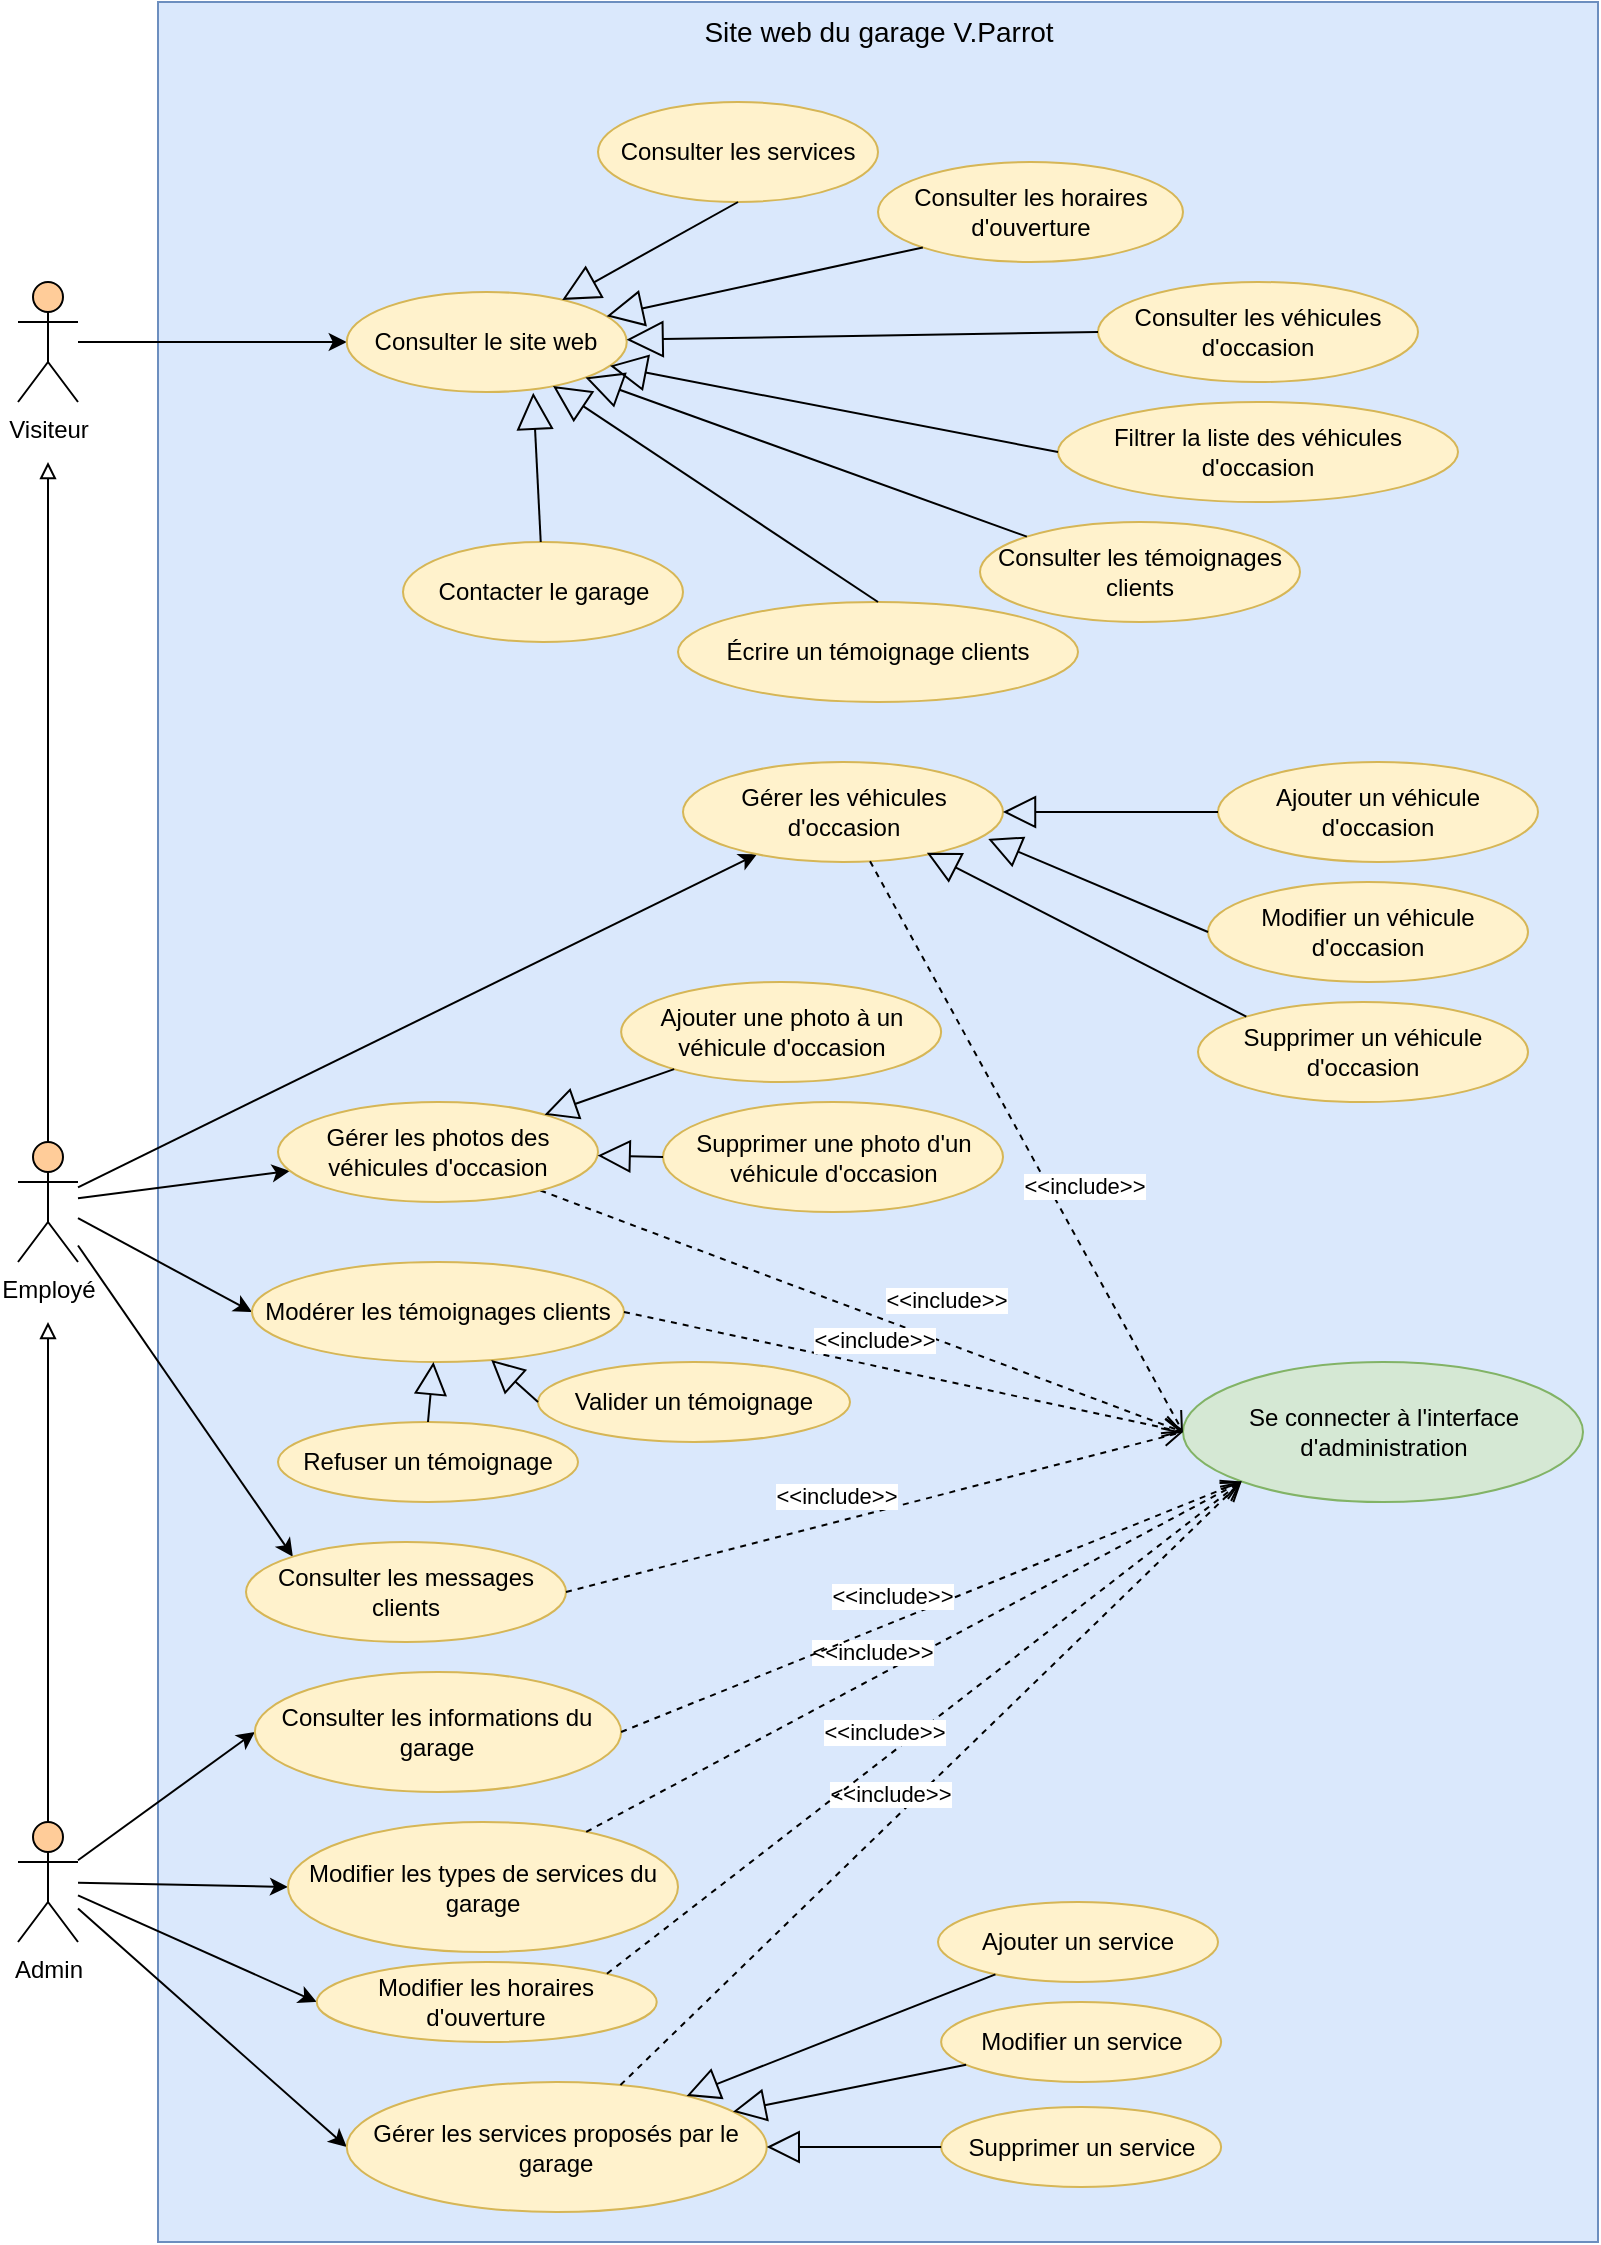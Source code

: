 <mxfile version="21.7.5" type="device">
  <diagram name="Page-1" id="h5iBWaYtBdIzpQoZOTI2">
    <mxGraphModel dx="993" dy="704" grid="1" gridSize="10" guides="1" tooltips="1" connect="1" arrows="1" fold="1" page="1" pageScale="1" pageWidth="827" pageHeight="1169" math="0" shadow="0">
      <root>
        <mxCell id="0" />
        <mxCell id="1" parent="0" />
        <mxCell id="wkDEfTS1j_juvGfnHHMa-12" value="" style="rounded=0;whiteSpace=wrap;html=1;fillColor=#dae8fc;strokeColor=#6c8ebf;verticalAlign=bottom;" vertex="1" parent="1">
          <mxGeometry x="90" y="10" width="720" height="1120" as="geometry" />
        </mxCell>
        <mxCell id="wkDEfTS1j_juvGfnHHMa-36" style="edgeStyle=orthogonalEdgeStyle;rounded=0;orthogonalLoop=1;jettySize=auto;html=1;endArrow=block;endFill=0;" edge="1" parent="1" source="wkDEfTS1j_juvGfnHHMa-1">
          <mxGeometry relative="1" as="geometry">
            <mxPoint x="35" y="670" as="targetPoint" />
          </mxGeometry>
        </mxCell>
        <mxCell id="wkDEfTS1j_juvGfnHHMa-52" style="rounded=0;orthogonalLoop=1;jettySize=auto;html=1;entryX=0;entryY=0.5;entryDx=0;entryDy=0;" edge="1" parent="1" source="wkDEfTS1j_juvGfnHHMa-1" target="wkDEfTS1j_juvGfnHHMa-19">
          <mxGeometry relative="1" as="geometry" />
        </mxCell>
        <mxCell id="wkDEfTS1j_juvGfnHHMa-98" style="rounded=0;orthogonalLoop=1;jettySize=auto;html=1;entryX=0;entryY=0.5;entryDx=0;entryDy=0;" edge="1" parent="1" source="wkDEfTS1j_juvGfnHHMa-1" target="wkDEfTS1j_juvGfnHHMa-80">
          <mxGeometry relative="1" as="geometry" />
        </mxCell>
        <mxCell id="wkDEfTS1j_juvGfnHHMa-99" style="rounded=0;orthogonalLoop=1;jettySize=auto;html=1;entryX=0;entryY=0.5;entryDx=0;entryDy=0;" edge="1" parent="1" source="wkDEfTS1j_juvGfnHHMa-1" target="wkDEfTS1j_juvGfnHHMa-75">
          <mxGeometry relative="1" as="geometry" />
        </mxCell>
        <mxCell id="wkDEfTS1j_juvGfnHHMa-100" style="rounded=0;orthogonalLoop=1;jettySize=auto;html=1;entryX=0;entryY=0.5;entryDx=0;entryDy=0;" edge="1" parent="1" source="wkDEfTS1j_juvGfnHHMa-1" target="wkDEfTS1j_juvGfnHHMa-74">
          <mxGeometry relative="1" as="geometry" />
        </mxCell>
        <mxCell id="wkDEfTS1j_juvGfnHHMa-1" value="Admin&lt;br&gt;" style="shape=umlActor;verticalLabelPosition=bottom;verticalAlign=top;html=1;outlineConnect=0;fillColor=#FFCC99;" vertex="1" parent="1">
          <mxGeometry x="20" y="920" width="30" height="60" as="geometry" />
        </mxCell>
        <mxCell id="wkDEfTS1j_juvGfnHHMa-37" style="edgeStyle=orthogonalEdgeStyle;rounded=0;orthogonalLoop=1;jettySize=auto;html=1;endArrow=block;endFill=0;" edge="1" parent="1" source="wkDEfTS1j_juvGfnHHMa-5">
          <mxGeometry relative="1" as="geometry">
            <mxPoint x="35" y="240" as="targetPoint" />
          </mxGeometry>
        </mxCell>
        <mxCell id="wkDEfTS1j_juvGfnHHMa-58" style="rounded=0;orthogonalLoop=1;jettySize=auto;html=1;entryX=0;entryY=0.5;entryDx=0;entryDy=0;" edge="1" parent="1" source="wkDEfTS1j_juvGfnHHMa-5" target="wkDEfTS1j_juvGfnHHMa-31">
          <mxGeometry relative="1" as="geometry" />
        </mxCell>
        <mxCell id="wkDEfTS1j_juvGfnHHMa-59" style="rounded=0;orthogonalLoop=1;jettySize=auto;html=1;entryX=0;entryY=0;entryDx=0;entryDy=0;" edge="1" parent="1" source="wkDEfTS1j_juvGfnHHMa-5" target="wkDEfTS1j_juvGfnHHMa-35">
          <mxGeometry relative="1" as="geometry" />
        </mxCell>
        <mxCell id="wkDEfTS1j_juvGfnHHMa-91" style="rounded=0;orthogonalLoop=1;jettySize=auto;html=1;" edge="1" parent="1" source="wkDEfTS1j_juvGfnHHMa-5" target="wkDEfTS1j_juvGfnHHMa-76">
          <mxGeometry relative="1" as="geometry" />
        </mxCell>
        <mxCell id="wkDEfTS1j_juvGfnHHMa-92" style="rounded=0;orthogonalLoop=1;jettySize=auto;html=1;" edge="1" parent="1" source="wkDEfTS1j_juvGfnHHMa-5" target="wkDEfTS1j_juvGfnHHMa-77">
          <mxGeometry relative="1" as="geometry" />
        </mxCell>
        <mxCell id="wkDEfTS1j_juvGfnHHMa-5" value="Employé" style="shape=umlActor;verticalLabelPosition=bottom;verticalAlign=top;html=1;outlineConnect=0;fillColor=#FFCC99;" vertex="1" parent="1">
          <mxGeometry x="20" y="580" width="30" height="60" as="geometry" />
        </mxCell>
        <mxCell id="wkDEfTS1j_juvGfnHHMa-60" style="rounded=0;orthogonalLoop=1;jettySize=auto;html=1;entryX=0;entryY=0.5;entryDx=0;entryDy=0;" edge="1" parent="1" source="wkDEfTS1j_juvGfnHHMa-6" target="wkDEfTS1j_juvGfnHHMa-30">
          <mxGeometry relative="1" as="geometry" />
        </mxCell>
        <mxCell id="wkDEfTS1j_juvGfnHHMa-6" value="Visiteur" style="shape=umlActor;verticalLabelPosition=bottom;verticalAlign=top;html=1;outlineConnect=0;fillColor=#FFCC99;" vertex="1" parent="1">
          <mxGeometry x="20" y="150" width="30" height="60" as="geometry" />
        </mxCell>
        <mxCell id="wkDEfTS1j_juvGfnHHMa-13" value="Site web du garage V.Parrot" style="text;html=1;strokeColor=none;fillColor=none;align=center;verticalAlign=middle;whiteSpace=wrap;rounded=0;fontSize=14;" vertex="1" parent="1">
          <mxGeometry x="352.5" y="10" width="195" height="30" as="geometry" />
        </mxCell>
        <mxCell id="wkDEfTS1j_juvGfnHHMa-14" value="Se connecter à l&#39;interface d&#39;administration" style="ellipse;whiteSpace=wrap;html=1;fillColor=#d5e8d4;strokeColor=#82b366;" vertex="1" parent="1">
          <mxGeometry x="602.5" y="690" width="200" height="70" as="geometry" />
        </mxCell>
        <mxCell id="wkDEfTS1j_juvGfnHHMa-15" value="Ajouter un service" style="ellipse;whiteSpace=wrap;html=1;fillColor=#fff2cc;strokeColor=#d6b656;" vertex="1" parent="1">
          <mxGeometry x="480" y="960" width="140" height="40" as="geometry" />
        </mxCell>
        <mxCell id="wkDEfTS1j_juvGfnHHMa-16" value="Modifier un service" style="ellipse;whiteSpace=wrap;html=1;fillColor=#fff2cc;strokeColor=#d6b656;" vertex="1" parent="1">
          <mxGeometry x="481.57" y="1010" width="140" height="40" as="geometry" />
        </mxCell>
        <mxCell id="wkDEfTS1j_juvGfnHHMa-17" value="Supprimer un service" style="ellipse;whiteSpace=wrap;html=1;fillColor=#fff2cc;strokeColor=#d6b656;" vertex="1" parent="1">
          <mxGeometry x="481.57" y="1062.5" width="140" height="40" as="geometry" />
        </mxCell>
        <mxCell id="wkDEfTS1j_juvGfnHHMa-18" value="Consulter les services" style="ellipse;whiteSpace=wrap;html=1;fillColor=#fff2cc;strokeColor=#d6b656;" vertex="1" parent="1">
          <mxGeometry x="310" y="60" width="140" height="50" as="geometry" />
        </mxCell>
        <mxCell id="wkDEfTS1j_juvGfnHHMa-19" value="Modifier les horaires d&#39;ouverture" style="ellipse;whiteSpace=wrap;html=1;fillColor=#fff2cc;strokeColor=#d6b656;" vertex="1" parent="1">
          <mxGeometry x="169.37" y="990" width="170" height="40" as="geometry" />
        </mxCell>
        <mxCell id="wkDEfTS1j_juvGfnHHMa-20" value="Consulter les véhicules d&#39;occasion" style="ellipse;whiteSpace=wrap;html=1;fillColor=#fff2cc;strokeColor=#d6b656;" vertex="1" parent="1">
          <mxGeometry x="560" y="150" width="160" height="50" as="geometry" />
        </mxCell>
        <mxCell id="wkDEfTS1j_juvGfnHHMa-21" value="Consulter les horaires d&#39;ouverture" style="ellipse;whiteSpace=wrap;html=1;fillColor=#fff2cc;strokeColor=#d6b656;" vertex="1" parent="1">
          <mxGeometry x="450" y="90" width="152.5" height="50" as="geometry" />
        </mxCell>
        <mxCell id="wkDEfTS1j_juvGfnHHMa-22" value="Ajouter un véhicule d&#39;occasion" style="ellipse;whiteSpace=wrap;html=1;fillColor=#fff2cc;strokeColor=#d6b656;" vertex="1" parent="1">
          <mxGeometry x="620" y="390" width="160" height="50" as="geometry" />
        </mxCell>
        <mxCell id="wkDEfTS1j_juvGfnHHMa-23" value="Modifier un véhicule d&#39;occasion" style="ellipse;whiteSpace=wrap;html=1;fillColor=#fff2cc;strokeColor=#d6b656;" vertex="1" parent="1">
          <mxGeometry x="615" y="450" width="160" height="50" as="geometry" />
        </mxCell>
        <mxCell id="wkDEfTS1j_juvGfnHHMa-24" value="Supprimer un véhicule d&#39;occasion" style="ellipse;whiteSpace=wrap;html=1;fillColor=#fff2cc;strokeColor=#d6b656;" vertex="1" parent="1">
          <mxGeometry x="610" y="510" width="165" height="50" as="geometry" />
        </mxCell>
        <mxCell id="wkDEfTS1j_juvGfnHHMa-25" value="Filtrer la liste des véhicules d&#39;occasion" style="ellipse;whiteSpace=wrap;html=1;fillColor=#fff2cc;strokeColor=#d6b656;" vertex="1" parent="1">
          <mxGeometry x="540" y="210" width="200" height="50" as="geometry" />
        </mxCell>
        <mxCell id="wkDEfTS1j_juvGfnHHMa-27" value="Contacter le garage" style="ellipse;whiteSpace=wrap;html=1;fillColor=#fff2cc;strokeColor=#d6b656;" vertex="1" parent="1">
          <mxGeometry x="212.5" y="280" width="140" height="50" as="geometry" />
        </mxCell>
        <mxCell id="wkDEfTS1j_juvGfnHHMa-28" value="Écrire un témoignage clients" style="ellipse;whiteSpace=wrap;html=1;fillColor=#fff2cc;strokeColor=#d6b656;" vertex="1" parent="1">
          <mxGeometry x="350" y="310" width="200" height="50" as="geometry" />
        </mxCell>
        <mxCell id="wkDEfTS1j_juvGfnHHMa-30" value="Consulter le site web" style="ellipse;whiteSpace=wrap;html=1;fillColor=#fff2cc;strokeColor=#d6b656;" vertex="1" parent="1">
          <mxGeometry x="184.37" y="155" width="140" height="50" as="geometry" />
        </mxCell>
        <mxCell id="wkDEfTS1j_juvGfnHHMa-31" value="Modérer les témoignages clients" style="ellipse;whiteSpace=wrap;html=1;fillColor=#fff2cc;strokeColor=#d6b656;" vertex="1" parent="1">
          <mxGeometry x="137" y="640" width="186" height="50" as="geometry" />
        </mxCell>
        <mxCell id="wkDEfTS1j_juvGfnHHMa-33" value="Ajouter une photo à un véhicule d&#39;occasion" style="ellipse;whiteSpace=wrap;html=1;fillColor=#fff2cc;strokeColor=#d6b656;" vertex="1" parent="1">
          <mxGeometry x="321.57" y="500" width="160" height="50" as="geometry" />
        </mxCell>
        <mxCell id="wkDEfTS1j_juvGfnHHMa-34" value="Supprimer une photo d&#39;un véhicule d&#39;occasion" style="ellipse;whiteSpace=wrap;html=1;fillColor=#fff2cc;strokeColor=#d6b656;" vertex="1" parent="1">
          <mxGeometry x="342.5" y="560" width="170" height="55" as="geometry" />
        </mxCell>
        <mxCell id="wkDEfTS1j_juvGfnHHMa-35" value="Consulter les messages clients" style="ellipse;whiteSpace=wrap;html=1;fillColor=#fff2cc;strokeColor=#d6b656;" vertex="1" parent="1">
          <mxGeometry x="134" y="780" width="160" height="50" as="geometry" />
        </mxCell>
        <mxCell id="wkDEfTS1j_juvGfnHHMa-40" style="edgeStyle=orthogonalEdgeStyle;rounded=0;orthogonalLoop=1;jettySize=auto;html=1;exitX=0.5;exitY=1;exitDx=0;exitDy=0;" edge="1" parent="1" source="wkDEfTS1j_juvGfnHHMa-25" target="wkDEfTS1j_juvGfnHHMa-25">
          <mxGeometry relative="1" as="geometry" />
        </mxCell>
        <mxCell id="wkDEfTS1j_juvGfnHHMa-46" value="Consulter les témoignages clients" style="ellipse;whiteSpace=wrap;html=1;fillColor=#fff2cc;strokeColor=#d6b656;" vertex="1" parent="1">
          <mxGeometry x="501" y="270" width="160" height="50" as="geometry" />
        </mxCell>
        <mxCell id="wkDEfTS1j_juvGfnHHMa-73" value="&amp;lt;&amp;lt;include&amp;gt;&amp;gt;" style="html=1;verticalAlign=bottom;endArrow=open;dashed=1;endSize=8;curved=0;rounded=0;entryX=0;entryY=0.5;entryDx=0;entryDy=0;" edge="1" parent="1" source="wkDEfTS1j_juvGfnHHMa-77" target="wkDEfTS1j_juvGfnHHMa-14">
          <mxGeometry x="0.239" y="12" relative="1" as="geometry">
            <mxPoint x="512" y="625" as="sourcePoint" />
            <mxPoint x="590" y="725" as="targetPoint" />
            <mxPoint as="offset" />
          </mxGeometry>
        </mxCell>
        <mxCell id="wkDEfTS1j_juvGfnHHMa-74" value="Consulter les informations du garage" style="ellipse;whiteSpace=wrap;html=1;fillColor=#fff2cc;strokeColor=#d6b656;" vertex="1" parent="1">
          <mxGeometry x="138.44" y="845" width="183.13" height="60" as="geometry" />
        </mxCell>
        <mxCell id="wkDEfTS1j_juvGfnHHMa-75" value="Modifier les types de services du garage" style="ellipse;whiteSpace=wrap;html=1;fillColor=#fff2cc;strokeColor=#d6b656;" vertex="1" parent="1">
          <mxGeometry x="155" y="920" width="195" height="65" as="geometry" />
        </mxCell>
        <mxCell id="wkDEfTS1j_juvGfnHHMa-76" value="Gérer les véhicules d&#39;occasion" style="ellipse;whiteSpace=wrap;html=1;fillColor=#fff2cc;strokeColor=#d6b656;" vertex="1" parent="1">
          <mxGeometry x="352.5" y="390" width="160" height="50" as="geometry" />
        </mxCell>
        <mxCell id="wkDEfTS1j_juvGfnHHMa-77" value="Gérer les photos des véhicules d&#39;occasion" style="ellipse;whiteSpace=wrap;html=1;fillColor=#fff2cc;strokeColor=#d6b656;" vertex="1" parent="1">
          <mxGeometry x="150" y="560" width="160" height="50" as="geometry" />
        </mxCell>
        <mxCell id="wkDEfTS1j_juvGfnHHMa-78" value="Valider un témoignage" style="ellipse;whiteSpace=wrap;html=1;fillColor=#fff2cc;strokeColor=#d6b656;" vertex="1" parent="1">
          <mxGeometry x="280" y="690" width="156" height="40" as="geometry" />
        </mxCell>
        <mxCell id="wkDEfTS1j_juvGfnHHMa-79" value="Refuser un témoignage" style="ellipse;whiteSpace=wrap;html=1;fillColor=#fff2cc;strokeColor=#d6b656;" vertex="1" parent="1">
          <mxGeometry x="150" y="720" width="150" height="40" as="geometry" />
        </mxCell>
        <mxCell id="wkDEfTS1j_juvGfnHHMa-80" value="Gérer les services proposés par le garage" style="ellipse;whiteSpace=wrap;html=1;fillColor=#fff2cc;strokeColor=#d6b656;" vertex="1" parent="1">
          <mxGeometry x="184.37" y="1050" width="210" height="65" as="geometry" />
        </mxCell>
        <mxCell id="wkDEfTS1j_juvGfnHHMa-81" value="" style="endArrow=block;endSize=16;endFill=0;html=1;rounded=0;exitX=0.5;exitY=1;exitDx=0;exitDy=0;" edge="1" parent="1" source="wkDEfTS1j_juvGfnHHMa-18" target="wkDEfTS1j_juvGfnHHMa-30">
          <mxGeometry x="0.393" y="21" width="160" relative="1" as="geometry">
            <mxPoint x="430" y="220" as="sourcePoint" />
            <mxPoint x="590" y="220" as="targetPoint" />
            <mxPoint as="offset" />
          </mxGeometry>
        </mxCell>
        <mxCell id="wkDEfTS1j_juvGfnHHMa-82" value="" style="endArrow=block;endSize=16;endFill=0;html=1;rounded=0;exitX=0;exitY=1;exitDx=0;exitDy=0;" edge="1" parent="1" source="wkDEfTS1j_juvGfnHHMa-21" target="wkDEfTS1j_juvGfnHHMa-30">
          <mxGeometry x="0.393" y="21" width="160" relative="1" as="geometry">
            <mxPoint x="410" y="140" as="sourcePoint" />
            <mxPoint x="395" y="205" as="targetPoint" />
            <mxPoint as="offset" />
          </mxGeometry>
        </mxCell>
        <mxCell id="wkDEfTS1j_juvGfnHHMa-83" value="" style="endArrow=block;endSize=16;endFill=0;html=1;rounded=0;exitX=0;exitY=0.5;exitDx=0;exitDy=0;" edge="1" parent="1" source="wkDEfTS1j_juvGfnHHMa-20" target="wkDEfTS1j_juvGfnHHMa-30">
          <mxGeometry x="0.393" y="21" width="160" relative="1" as="geometry">
            <mxPoint x="420" y="150" as="sourcePoint" />
            <mxPoint x="380" y="200" as="targetPoint" />
            <mxPoint as="offset" />
          </mxGeometry>
        </mxCell>
        <mxCell id="wkDEfTS1j_juvGfnHHMa-84" value="" style="endArrow=block;endSize=16;endFill=0;html=1;rounded=0;exitX=0;exitY=0.5;exitDx=0;exitDy=0;" edge="1" parent="1" source="wkDEfTS1j_juvGfnHHMa-25" target="wkDEfTS1j_juvGfnHHMa-30">
          <mxGeometry x="0.393" y="21" width="160" relative="1" as="geometry">
            <mxPoint x="580" y="195" as="sourcePoint" />
            <mxPoint x="390" y="210" as="targetPoint" />
            <mxPoint as="offset" />
          </mxGeometry>
        </mxCell>
        <mxCell id="wkDEfTS1j_juvGfnHHMa-85" value="" style="endArrow=block;endSize=16;endFill=0;html=1;rounded=0;exitX=0;exitY=0;exitDx=0;exitDy=0;" edge="1" parent="1" source="wkDEfTS1j_juvGfnHHMa-46" target="wkDEfTS1j_juvGfnHHMa-30">
          <mxGeometry x="0.393" y="21" width="160" relative="1" as="geometry">
            <mxPoint x="560" y="255" as="sourcePoint" />
            <mxPoint x="385" y="218" as="targetPoint" />
            <mxPoint as="offset" />
          </mxGeometry>
        </mxCell>
        <mxCell id="wkDEfTS1j_juvGfnHHMa-86" value="" style="endArrow=block;endSize=16;endFill=0;html=1;rounded=0;exitX=0.5;exitY=0;exitDx=0;exitDy=0;" edge="1" parent="1" source="wkDEfTS1j_juvGfnHHMa-28" target="wkDEfTS1j_juvGfnHHMa-30">
          <mxGeometry x="0.393" y="21" width="160" relative="1" as="geometry">
            <mxPoint x="534" y="297" as="sourcePoint" />
            <mxPoint x="369" y="224" as="targetPoint" />
            <mxPoint as="offset" />
          </mxGeometry>
        </mxCell>
        <mxCell id="wkDEfTS1j_juvGfnHHMa-87" value="" style="endArrow=block;endSize=16;endFill=0;html=1;rounded=0;entryX=0.666;entryY=1.007;entryDx=0;entryDy=0;entryPerimeter=0;" edge="1" parent="1" source="wkDEfTS1j_juvGfnHHMa-27" target="wkDEfTS1j_juvGfnHHMa-30">
          <mxGeometry x="0.393" y="21" width="160" relative="1" as="geometry">
            <mxPoint x="440" y="330" as="sourcePoint" />
            <mxPoint x="347" y="229" as="targetPoint" />
            <mxPoint as="offset" />
          </mxGeometry>
        </mxCell>
        <mxCell id="wkDEfTS1j_juvGfnHHMa-88" value="" style="endArrow=block;endSize=14;endFill=0;html=1;rounded=0;exitX=0;exitY=0.5;exitDx=0;exitDy=0;" edge="1" parent="1" source="wkDEfTS1j_juvGfnHHMa-22" target="wkDEfTS1j_juvGfnHHMa-76">
          <mxGeometry x="0.393" y="21" width="160" relative="1" as="geometry">
            <mxPoint x="297" y="445" as="sourcePoint" />
            <mxPoint x="280" y="370" as="targetPoint" />
            <mxPoint as="offset" />
          </mxGeometry>
        </mxCell>
        <mxCell id="wkDEfTS1j_juvGfnHHMa-89" value="" style="endArrow=block;endSize=14;endFill=0;html=1;rounded=0;exitX=0;exitY=0;exitDx=0;exitDy=0;entryX=0.762;entryY=0.907;entryDx=0;entryDy=0;entryPerimeter=0;" edge="1" parent="1" source="wkDEfTS1j_juvGfnHHMa-24" target="wkDEfTS1j_juvGfnHHMa-76">
          <mxGeometry x="0.393" y="21" width="160" relative="1" as="geometry">
            <mxPoint x="320" y="445" as="sourcePoint" />
            <mxPoint x="510" y="415" as="targetPoint" />
            <mxPoint as="offset" />
          </mxGeometry>
        </mxCell>
        <mxCell id="wkDEfTS1j_juvGfnHHMa-90" value="" style="endArrow=block;endSize=14;endFill=0;html=1;rounded=0;exitX=0;exitY=0.5;exitDx=0;exitDy=0;entryX=0.954;entryY=0.77;entryDx=0;entryDy=0;entryPerimeter=0;" edge="1" parent="1" source="wkDEfTS1j_juvGfnHHMa-23" target="wkDEfTS1j_juvGfnHHMa-76">
          <mxGeometry x="0.393" y="21" width="160" relative="1" as="geometry">
            <mxPoint x="330" y="455" as="sourcePoint" />
            <mxPoint x="281" y="492" as="targetPoint" />
            <mxPoint as="offset" />
          </mxGeometry>
        </mxCell>
        <mxCell id="wkDEfTS1j_juvGfnHHMa-93" value="" style="endArrow=block;endSize=14;endFill=0;html=1;rounded=0;exitX=0;exitY=0.5;exitDx=0;exitDy=0;" edge="1" parent="1" source="wkDEfTS1j_juvGfnHHMa-34" target="wkDEfTS1j_juvGfnHHMa-77">
          <mxGeometry x="0.393" y="21" width="160" relative="1" as="geometry">
            <mxPoint x="409" y="537" as="sourcePoint" />
            <mxPoint x="309" y="518" as="targetPoint" />
            <mxPoint as="offset" />
          </mxGeometry>
        </mxCell>
        <mxCell id="wkDEfTS1j_juvGfnHHMa-94" value="" style="endArrow=block;endSize=14;endFill=0;html=1;rounded=0;" edge="1" parent="1" source="wkDEfTS1j_juvGfnHHMa-33" target="wkDEfTS1j_juvGfnHHMa-77">
          <mxGeometry x="0.393" y="21" width="160" relative="1" as="geometry">
            <mxPoint x="419" y="547" as="sourcePoint" />
            <mxPoint x="319" y="528" as="targetPoint" />
            <mxPoint as="offset" />
          </mxGeometry>
        </mxCell>
        <mxCell id="wkDEfTS1j_juvGfnHHMa-95" value="" style="endArrow=block;endSize=14;endFill=0;html=1;rounded=0;exitX=0;exitY=0.5;exitDx=0;exitDy=0;" edge="1" parent="1" source="wkDEfTS1j_juvGfnHHMa-78" target="wkDEfTS1j_juvGfnHHMa-31">
          <mxGeometry x="0.393" y="21" width="160" relative="1" as="geometry">
            <mxPoint x="350" y="678" as="sourcePoint" />
            <mxPoint x="274" y="641" as="targetPoint" />
            <mxPoint as="offset" />
          </mxGeometry>
        </mxCell>
        <mxCell id="wkDEfTS1j_juvGfnHHMa-96" value="" style="endArrow=block;endSize=14;endFill=0;html=1;rounded=0;exitX=0.5;exitY=0;exitDx=0;exitDy=0;" edge="1" parent="1" source="wkDEfTS1j_juvGfnHHMa-79" target="wkDEfTS1j_juvGfnHHMa-31">
          <mxGeometry x="0.393" y="21" width="160" relative="1" as="geometry">
            <mxPoint x="525" y="776" as="sourcePoint" />
            <mxPoint x="474" y="767" as="targetPoint" />
            <mxPoint as="offset" />
          </mxGeometry>
        </mxCell>
        <mxCell id="wkDEfTS1j_juvGfnHHMa-101" value="" style="endArrow=block;endSize=14;endFill=0;html=1;rounded=0;" edge="1" parent="1" source="wkDEfTS1j_juvGfnHHMa-16" target="wkDEfTS1j_juvGfnHHMa-80">
          <mxGeometry x="0.393" y="21" width="160" relative="1" as="geometry">
            <mxPoint x="441" y="899" as="sourcePoint" />
            <mxPoint x="375" y="866" as="targetPoint" />
            <mxPoint as="offset" />
          </mxGeometry>
        </mxCell>
        <mxCell id="wkDEfTS1j_juvGfnHHMa-102" value="" style="endArrow=block;endSize=14;endFill=0;html=1;rounded=0;" edge="1" parent="1" source="wkDEfTS1j_juvGfnHHMa-17" target="wkDEfTS1j_juvGfnHHMa-80">
          <mxGeometry x="0.393" y="21" width="160" relative="1" as="geometry">
            <mxPoint x="513" y="820" as="sourcePoint" />
            <mxPoint x="447" y="787" as="targetPoint" />
            <mxPoint as="offset" />
          </mxGeometry>
        </mxCell>
        <mxCell id="wkDEfTS1j_juvGfnHHMa-103" value="" style="endArrow=block;endSize=14;endFill=0;html=1;rounded=0;" edge="1" parent="1" source="wkDEfTS1j_juvGfnHHMa-15" target="wkDEfTS1j_juvGfnHHMa-80">
          <mxGeometry x="0.393" y="21" width="160" relative="1" as="geometry">
            <mxPoint x="523" y="830" as="sourcePoint" />
            <mxPoint x="457" y="797" as="targetPoint" />
            <mxPoint as="offset" />
          </mxGeometry>
        </mxCell>
        <mxCell id="wkDEfTS1j_juvGfnHHMa-104" value="&amp;lt;&amp;lt;include&amp;gt;&amp;gt;" style="html=1;verticalAlign=bottom;endArrow=open;dashed=1;endSize=8;curved=0;rounded=0;exitX=1;exitY=0.5;exitDx=0;exitDy=0;entryX=0;entryY=0.5;entryDx=0;entryDy=0;" edge="1" parent="1" source="wkDEfTS1j_juvGfnHHMa-31" target="wkDEfTS1j_juvGfnHHMa-14">
          <mxGeometry x="-0.114" y="4" relative="1" as="geometry">
            <mxPoint x="286" y="638" as="sourcePoint" />
            <mxPoint x="580" y="725" as="targetPoint" />
            <mxPoint as="offset" />
          </mxGeometry>
        </mxCell>
        <mxCell id="wkDEfTS1j_juvGfnHHMa-105" value="&amp;lt;&amp;lt;include&amp;gt;&amp;gt;" style="html=1;verticalAlign=bottom;endArrow=open;dashed=1;endSize=8;curved=0;rounded=0;entryX=0;entryY=0.5;entryDx=0;entryDy=0;" edge="1" parent="1" source="wkDEfTS1j_juvGfnHHMa-76" target="wkDEfTS1j_juvGfnHHMa-14">
          <mxGeometry x="0.239" y="12" relative="1" as="geometry">
            <mxPoint x="286" y="638" as="sourcePoint" />
            <mxPoint x="590" y="735" as="targetPoint" />
            <mxPoint as="offset" />
          </mxGeometry>
        </mxCell>
        <mxCell id="wkDEfTS1j_juvGfnHHMa-107" value="&amp;lt;&amp;lt;include&amp;gt;&amp;gt;" style="html=1;verticalAlign=bottom;endArrow=open;dashed=1;endSize=8;curved=0;rounded=0;entryX=0;entryY=1;entryDx=0;entryDy=0;" edge="1" parent="1" source="wkDEfTS1j_juvGfnHHMa-75" target="wkDEfTS1j_juvGfnHHMa-14">
          <mxGeometry x="-0.114" y="4" relative="1" as="geometry">
            <mxPoint x="336" y="695" as="sourcePoint" />
            <mxPoint x="610" y="750" as="targetPoint" />
            <mxPoint as="offset" />
          </mxGeometry>
        </mxCell>
        <mxCell id="wkDEfTS1j_juvGfnHHMa-108" value="&amp;lt;&amp;lt;include&amp;gt;&amp;gt;" style="html=1;verticalAlign=bottom;endArrow=open;dashed=1;endSize=8;curved=0;rounded=0;entryX=0;entryY=1;entryDx=0;entryDy=0;" edge="1" parent="1" source="wkDEfTS1j_juvGfnHHMa-80" target="wkDEfTS1j_juvGfnHHMa-14">
          <mxGeometry x="-0.114" y="4" relative="1" as="geometry">
            <mxPoint x="422" y="919" as="sourcePoint" />
            <mxPoint x="645" y="766" as="targetPoint" />
            <mxPoint as="offset" />
          </mxGeometry>
        </mxCell>
        <mxCell id="wkDEfTS1j_juvGfnHHMa-109" value="&amp;lt;&amp;lt;include&amp;gt;&amp;gt;" style="html=1;verticalAlign=bottom;endArrow=open;dashed=1;endSize=8;curved=0;rounded=0;exitX=1;exitY=0.5;exitDx=0;exitDy=0;entryX=0;entryY=1;entryDx=0;entryDy=0;" edge="1" parent="1" source="wkDEfTS1j_juvGfnHHMa-74" target="wkDEfTS1j_juvGfnHHMa-14">
          <mxGeometry x="-0.114" y="4" relative="1" as="geometry">
            <mxPoint x="379" y="929" as="sourcePoint" />
            <mxPoint x="641" y="766" as="targetPoint" />
            <mxPoint as="offset" />
          </mxGeometry>
        </mxCell>
        <mxCell id="wkDEfTS1j_juvGfnHHMa-110" value="&amp;lt;&amp;lt;include&amp;gt;&amp;gt;" style="html=1;verticalAlign=bottom;endArrow=open;dashed=1;endSize=8;curved=0;rounded=0;exitX=1;exitY=0;exitDx=0;exitDy=0;entryX=0;entryY=1;entryDx=0;entryDy=0;" edge="1" parent="1" source="wkDEfTS1j_juvGfnHHMa-19" target="wkDEfTS1j_juvGfnHHMa-14">
          <mxGeometry x="-0.114" y="4" relative="1" as="geometry">
            <mxPoint x="389" y="939" as="sourcePoint" />
            <mxPoint x="610" y="750" as="targetPoint" />
            <mxPoint as="offset" />
          </mxGeometry>
        </mxCell>
        <mxCell id="wkDEfTS1j_juvGfnHHMa-112" value="&amp;lt;&amp;lt;include&amp;gt;&amp;gt;" style="html=1;verticalAlign=bottom;endArrow=open;dashed=1;endSize=8;curved=0;rounded=0;entryX=0;entryY=0.5;entryDx=0;entryDy=0;exitX=1;exitY=0.5;exitDx=0;exitDy=0;" edge="1" parent="1" source="wkDEfTS1j_juvGfnHHMa-35" target="wkDEfTS1j_juvGfnHHMa-14">
          <mxGeometry x="-0.114" y="4" relative="1" as="geometry">
            <mxPoint x="399" y="949" as="sourcePoint" />
            <mxPoint x="661" y="786" as="targetPoint" />
            <mxPoint as="offset" />
          </mxGeometry>
        </mxCell>
      </root>
    </mxGraphModel>
  </diagram>
</mxfile>
